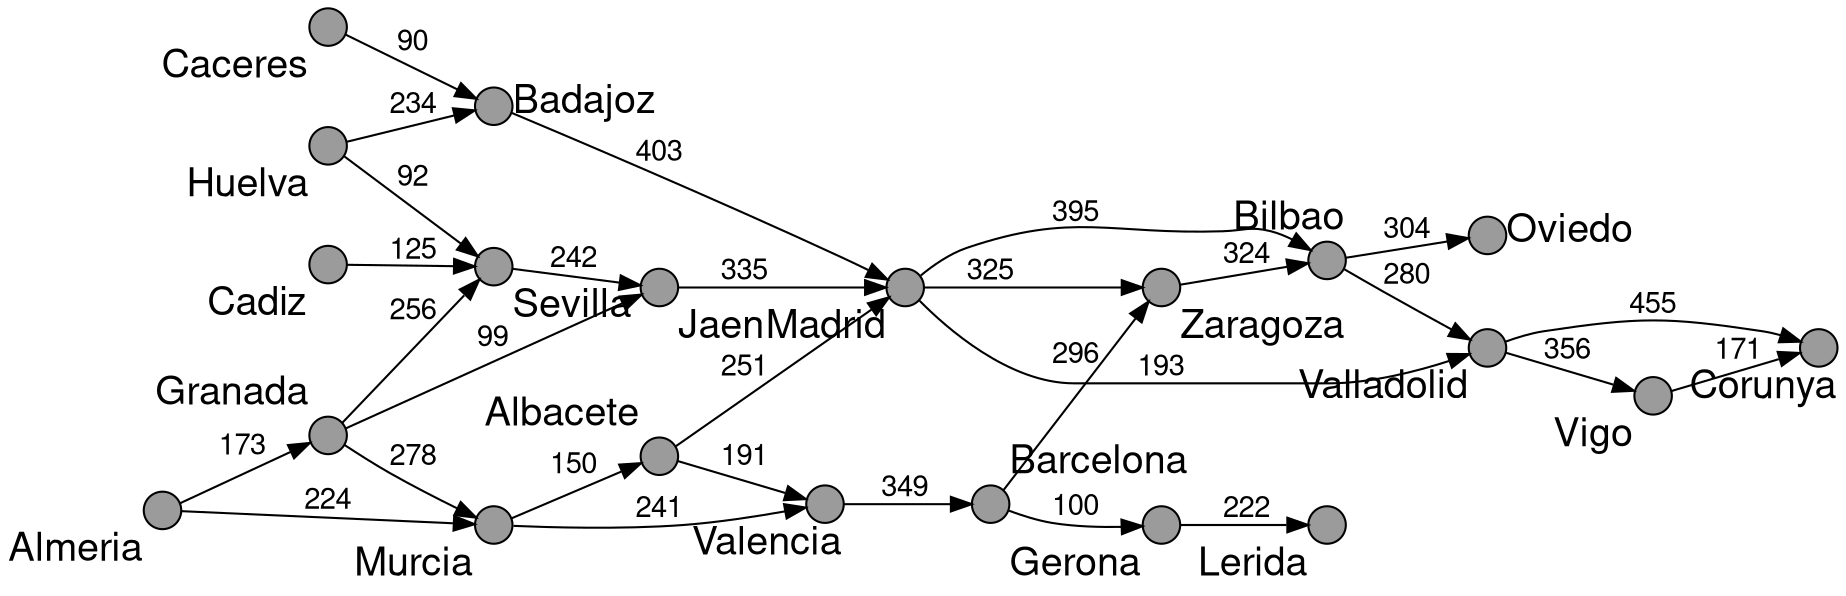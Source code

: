 digraph Grafo {
	fontname="Helvetica,Arial,sans-serif"
	node [fontname="Helvetica,Arial,sans-serif", fontsize=19]
	edge [fontname="Helvetica,Arial,sans-serif"]
	rankdir=LR;

	node [style=filled, shape=circle, height=0.25]
	Almeria [xlabel="Almeria", label="", fillcolor="#9B9B9B"]
	Granada [xlabel="Granada", label="", fillcolor="#9B9B9B"]
	Cadiz [xlabel="Cadiz", label="", fillcolor="#9B9B9B"]
	Huelva [xlabel="Huelva", label="", fillcolor="#9B9B9B"]
	Sevilla [xlabel="Sevilla", label="", fillcolor="#9B9B9B"]
	Jaen [xlabel="Jaen", label="", fillcolor="#9B9B9B"]
	Murcia [xlabel="Murcia", label="", fillcolor="#9B9B9B"]
	Caceres [xlabel="Caceres", label="", fillcolor="#9B9B9B"]
	Badajoz [xlabel="Badajoz", label="", fillcolor="#9B9B9B"]
	Albacete [xlabel="Albacete", label="", fillcolor="#9B9B9B"]
	Valencia [xlabel="Valencia", label="", fillcolor="#9B9B9B"]
	Madrid [xlabel="Madrid", label="", fillcolor="#9B9B9B"]
	Barcelona [xlabel="Barcelona", label="", fillcolor="#9B9B9B"]
	Gerona [xlabel="Gerona", label="", fillcolor="#9B9B9B"]
	Lerida [xlabel="Lerida", label="", fillcolor="#9B9B9B"]
	Zaragoza [xlabel="Zaragoza", label="", fillcolor="#9B9B9B"]
	Bilbao [xlabel="Bilbao", label="", fillcolor="#9B9B9B"]
	Oviedo [xlabel="Oviedo", label="", fillcolor="#9B9B9B"]
	Valladolid [xlabel="Valladolid", label="", fillcolor="#9B9B9B"]
	Vigo [xlabel="Vigo", label="", fillcolor="#9B9B9B"]
	Corunya [xlabel="Corunya", label="", fillcolor="#9B9B9B"]

	node [style=filled, fillcolor="#1f77b4", height=0.5]
	Huelva -> Sevilla [label="92", color="#000000"]
	Huelva -> Badajoz [label="234", color="#000000"]
	Gerona -> Lerida [label="222", color="#000000"]
	Jaen -> Madrid [label="335", color="#000000"]
	Barcelona -> Zaragoza [label="296", color="#000000"]
	Barcelona -> Gerona [label="100", color="#000000"]
	Badajoz -> Madrid [label="403", color="#000000"]
	Cadiz -> Sevilla [label="125", color="#000000"]
	Caceres -> Badajoz [label="90", color="#000000"]
	Granada -> Murcia [label="278", color="#000000"]
	Granada -> Jaen [label="99", color="#000000"]
	Granada -> Sevilla [label="256", color="#000000"]
	Albacete -> Valencia [label="191", color="#000000"]
	Albacete -> Madrid [label="251", color="#000000"]
	Bilbao -> Valladolid [label="280", color="#000000"]
	Bilbao -> Oviedo [label="304", color="#000000"]
	Sevilla -> Jaen [label="242", color="#000000"]
	Zaragoza -> Bilbao [label="324", color="#000000"]
	Valladolid -> Vigo [label="356", color="#000000"]
	Valladolid -> Corunya [label="455", color="#000000"]
	Vigo -> Corunya [label="171", color="#000000"]
	Madrid -> Zaragoza [label="325", color="#000000"]
	Madrid -> Bilbao [label="395", color="#000000"]
	Madrid -> Valladolid [label="193", color="#000000"]
	Almeria -> Granada [label="173", color="#000000"]
	Almeria -> Murcia [label="224", color="#000000"]
	Murcia -> Albacete [label="150", color="#000000"]
	Murcia -> Valencia [label="241", color="#000000"]
	Valencia -> Barcelona [label="349", color="#000000"]
}
